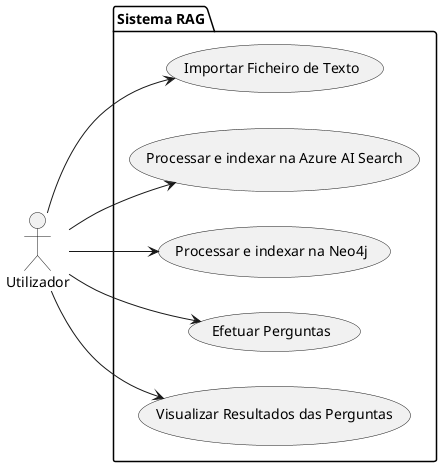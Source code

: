 @startuml
'title Diagrama de Casos de Uso
left to right direction
actor Utilizador as user

package "Sistema RAG" {
    usecase "Importar Ficheiro de Texto" as UC1
    usecase "Processar e indexar na Azure AI Search" as UC2
    usecase "Processar e indexar na Neo4j" as UC3
    usecase "Efetuar Perguntas" as UC4
    usecase "Visualizar Resultados das Perguntas" as UC5

    'usecase "Calcular Custos de de Armazenamento" as UC6
    'usecase "Calcular Custos de Consulta"       as UC7
    'usecase "Gerar Relatório de Comparação"     as UC8
}

user --> UC1
user --> UC2
user --> UC3
user --> UC4
user --> UC5
'user --> UC6
'user --> UC7
'user --> UC8

@enduml
